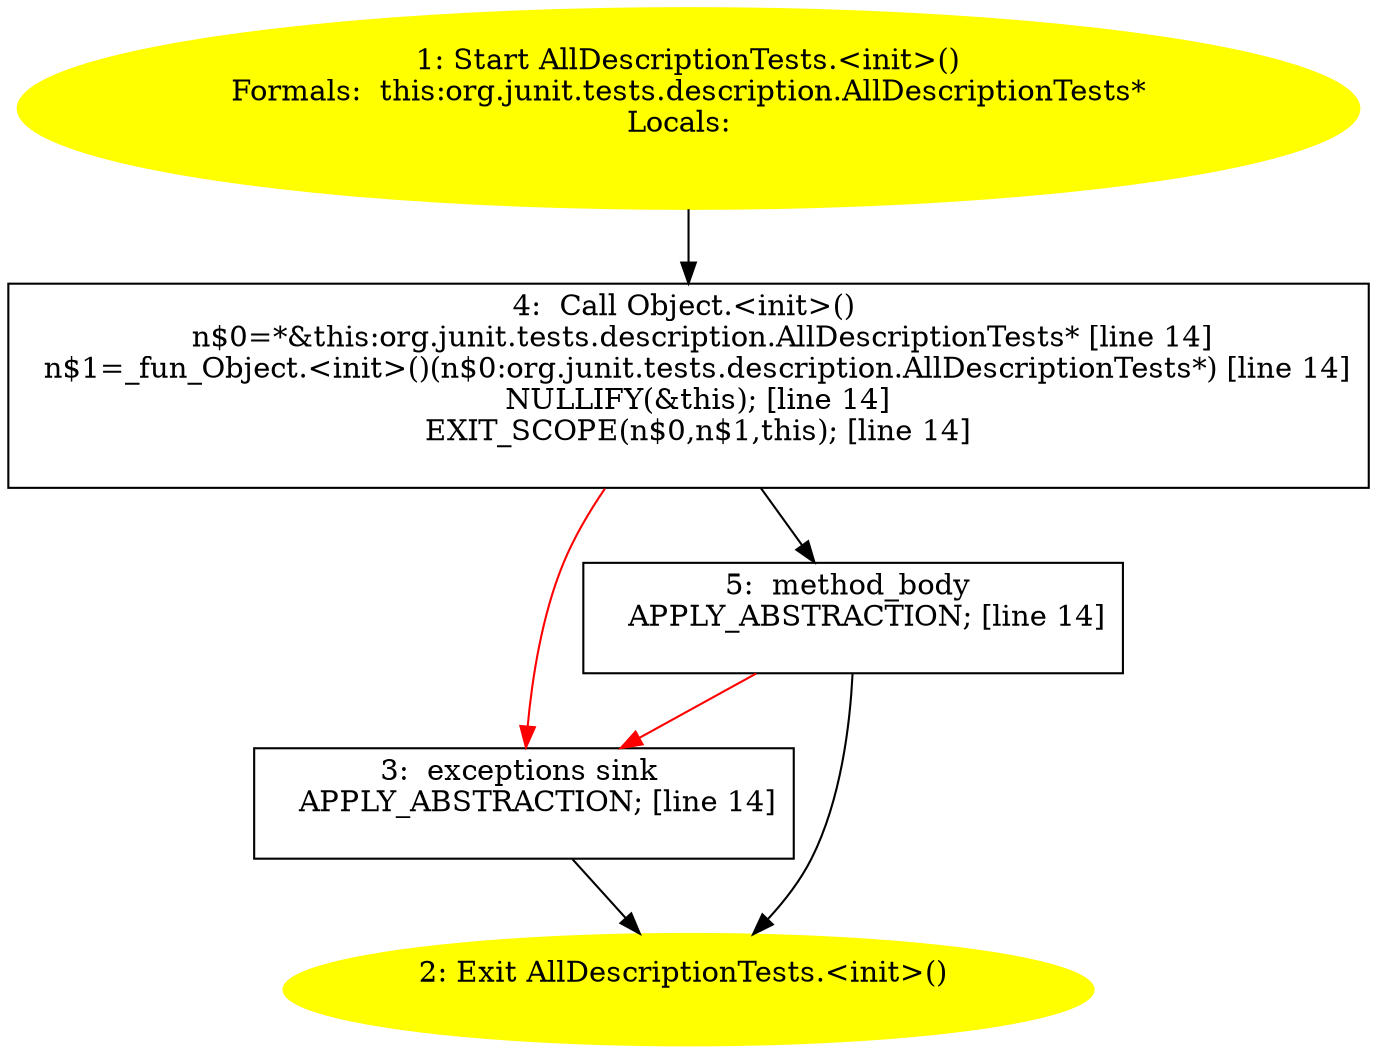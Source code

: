 /* @generated */
digraph cfg {
"org.junit.tests.description.AllDescriptionTests.<init>().cd360d0e8837890b6714768a462c1ee2_1" [label="1: Start AllDescriptionTests.<init>()\nFormals:  this:org.junit.tests.description.AllDescriptionTests*\nLocals:  \n  " color=yellow style=filled]
	

	 "org.junit.tests.description.AllDescriptionTests.<init>().cd360d0e8837890b6714768a462c1ee2_1" -> "org.junit.tests.description.AllDescriptionTests.<init>().cd360d0e8837890b6714768a462c1ee2_4" ;
"org.junit.tests.description.AllDescriptionTests.<init>().cd360d0e8837890b6714768a462c1ee2_2" [label="2: Exit AllDescriptionTests.<init>() \n  " color=yellow style=filled]
	

"org.junit.tests.description.AllDescriptionTests.<init>().cd360d0e8837890b6714768a462c1ee2_3" [label="3:  exceptions sink \n   APPLY_ABSTRACTION; [line 14]\n " shape="box"]
	

	 "org.junit.tests.description.AllDescriptionTests.<init>().cd360d0e8837890b6714768a462c1ee2_3" -> "org.junit.tests.description.AllDescriptionTests.<init>().cd360d0e8837890b6714768a462c1ee2_2" ;
"org.junit.tests.description.AllDescriptionTests.<init>().cd360d0e8837890b6714768a462c1ee2_4" [label="4:  Call Object.<init>() \n   n$0=*&this:org.junit.tests.description.AllDescriptionTests* [line 14]\n  n$1=_fun_Object.<init>()(n$0:org.junit.tests.description.AllDescriptionTests*) [line 14]\n  NULLIFY(&this); [line 14]\n  EXIT_SCOPE(n$0,n$1,this); [line 14]\n " shape="box"]
	

	 "org.junit.tests.description.AllDescriptionTests.<init>().cd360d0e8837890b6714768a462c1ee2_4" -> "org.junit.tests.description.AllDescriptionTests.<init>().cd360d0e8837890b6714768a462c1ee2_5" ;
	 "org.junit.tests.description.AllDescriptionTests.<init>().cd360d0e8837890b6714768a462c1ee2_4" -> "org.junit.tests.description.AllDescriptionTests.<init>().cd360d0e8837890b6714768a462c1ee2_3" [color="red" ];
"org.junit.tests.description.AllDescriptionTests.<init>().cd360d0e8837890b6714768a462c1ee2_5" [label="5:  method_body \n   APPLY_ABSTRACTION; [line 14]\n " shape="box"]
	

	 "org.junit.tests.description.AllDescriptionTests.<init>().cd360d0e8837890b6714768a462c1ee2_5" -> "org.junit.tests.description.AllDescriptionTests.<init>().cd360d0e8837890b6714768a462c1ee2_2" ;
	 "org.junit.tests.description.AllDescriptionTests.<init>().cd360d0e8837890b6714768a462c1ee2_5" -> "org.junit.tests.description.AllDescriptionTests.<init>().cd360d0e8837890b6714768a462c1ee2_3" [color="red" ];
}
